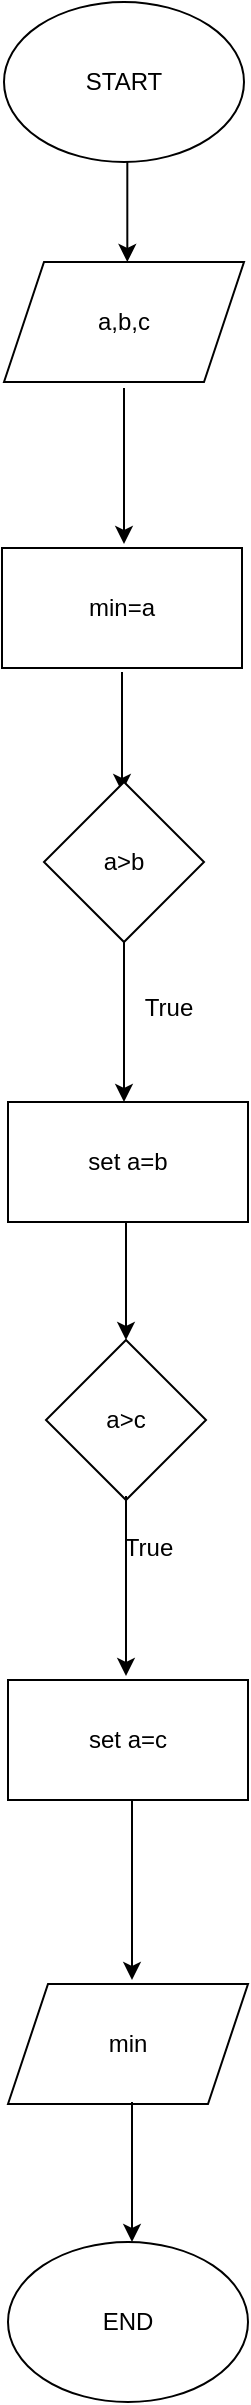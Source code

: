 <mxfile version="22.0.8" type="device">
  <diagram name="Trang-1" id="1DVXCoN6GQm44zPS3Nxd">
    <mxGraphModel dx="1050" dy="574" grid="1" gridSize="10" guides="1" tooltips="1" connect="1" arrows="1" fold="1" page="0" pageScale="1" pageWidth="827" pageHeight="1169" math="0" shadow="0">
      <root>
        <mxCell id="0" />
        <mxCell id="1" parent="0" />
        <mxCell id="Z-B5iAWtW-jw6fhLVMX3-1" value="START" style="ellipse;whiteSpace=wrap;html=1;" parent="1" vertex="1">
          <mxGeometry x="348" y="180" width="120" height="80" as="geometry" />
        </mxCell>
        <mxCell id="Z-B5iAWtW-jw6fhLVMX3-2" value="" style="endArrow=classic;html=1;rounded=0;" parent="1" edge="1">
          <mxGeometry width="50" height="50" relative="1" as="geometry">
            <mxPoint x="409.66" y="260" as="sourcePoint" />
            <mxPoint x="409.66" y="310" as="targetPoint" />
          </mxGeometry>
        </mxCell>
        <mxCell id="Z-B5iAWtW-jw6fhLVMX3-5" value="a,b,c" style="shape=parallelogram;perimeter=parallelogramPerimeter;whiteSpace=wrap;html=1;fixedSize=1;" parent="1" vertex="1">
          <mxGeometry x="348" y="310" width="120" height="60" as="geometry" />
        </mxCell>
        <mxCell id="Z-B5iAWtW-jw6fhLVMX3-6" value="" style="endArrow=classic;html=1;rounded=0;entryX=0.25;entryY=1;entryDx=0;entryDy=0;" parent="1" edge="1">
          <mxGeometry width="50" height="50" relative="1" as="geometry">
            <mxPoint x="408" y="373" as="sourcePoint" />
            <mxPoint x="408" y="451" as="targetPoint" />
          </mxGeometry>
        </mxCell>
        <mxCell id="Z-B5iAWtW-jw6fhLVMX3-8" value="" style="endArrow=classic;html=1;rounded=0;" parent="1" edge="1">
          <mxGeometry width="50" height="50" relative="1" as="geometry">
            <mxPoint x="407" y="515" as="sourcePoint" />
            <mxPoint x="407" y="575" as="targetPoint" />
          </mxGeometry>
        </mxCell>
        <mxCell id="Z-B5iAWtW-jw6fhLVMX3-9" value="a&amp;gt;b" style="rhombus;whiteSpace=wrap;html=1;" parent="1" vertex="1">
          <mxGeometry x="368" y="570" width="80" height="80" as="geometry" />
        </mxCell>
        <mxCell id="Z-B5iAWtW-jw6fhLVMX3-36" value="END" style="ellipse;whiteSpace=wrap;html=1;" parent="1" vertex="1">
          <mxGeometry x="350" y="1300" width="120" height="80" as="geometry" />
        </mxCell>
        <mxCell id="ydFgWSx_CgifsZ7k3wHh-1" value="min=a" style="rounded=0;whiteSpace=wrap;html=1;" vertex="1" parent="1">
          <mxGeometry x="347" y="453" width="120" height="60" as="geometry" />
        </mxCell>
        <mxCell id="ydFgWSx_CgifsZ7k3wHh-2" value="set a=b" style="rounded=0;whiteSpace=wrap;html=1;" vertex="1" parent="1">
          <mxGeometry x="350" y="730" width="120" height="60" as="geometry" />
        </mxCell>
        <mxCell id="ydFgWSx_CgifsZ7k3wHh-3" value="" style="endArrow=classic;html=1;rounded=0;" edge="1" parent="1">
          <mxGeometry width="50" height="50" relative="1" as="geometry">
            <mxPoint x="408" y="650" as="sourcePoint" />
            <mxPoint x="408" y="730" as="targetPoint" />
          </mxGeometry>
        </mxCell>
        <mxCell id="ydFgWSx_CgifsZ7k3wHh-4" value="True&lt;br&gt;" style="text;html=1;align=center;verticalAlign=middle;resizable=0;points=[];autosize=1;strokeColor=none;fillColor=none;" vertex="1" parent="1">
          <mxGeometry x="405" y="668" width="50" height="30" as="geometry" />
        </mxCell>
        <mxCell id="ydFgWSx_CgifsZ7k3wHh-5" value="" style="endArrow=classic;html=1;rounded=0;" edge="1" parent="1" target="ydFgWSx_CgifsZ7k3wHh-6">
          <mxGeometry width="50" height="50" relative="1" as="geometry">
            <mxPoint x="409" y="790" as="sourcePoint" />
            <mxPoint x="409" y="860" as="targetPoint" />
          </mxGeometry>
        </mxCell>
        <mxCell id="ydFgWSx_CgifsZ7k3wHh-6" value="a&amp;gt;c" style="rhombus;whiteSpace=wrap;html=1;" vertex="1" parent="1">
          <mxGeometry x="369" y="849" width="80" height="80" as="geometry" />
        </mxCell>
        <mxCell id="ydFgWSx_CgifsZ7k3wHh-7" value="" style="endArrow=classic;html=1;rounded=0;" edge="1" parent="1">
          <mxGeometry width="50" height="50" relative="1" as="geometry">
            <mxPoint x="409" y="927" as="sourcePoint" />
            <mxPoint x="409" y="1017" as="targetPoint" />
          </mxGeometry>
        </mxCell>
        <mxCell id="ydFgWSx_CgifsZ7k3wHh-8" value="True&lt;br&gt;" style="text;html=1;align=center;verticalAlign=middle;resizable=0;points=[];autosize=1;strokeColor=none;fillColor=none;" vertex="1" parent="1">
          <mxGeometry x="395" y="938" width="50" height="30" as="geometry" />
        </mxCell>
        <mxCell id="ydFgWSx_CgifsZ7k3wHh-9" value="set a=c" style="rounded=0;whiteSpace=wrap;html=1;" vertex="1" parent="1">
          <mxGeometry x="350" y="1019" width="120" height="60" as="geometry" />
        </mxCell>
        <mxCell id="ydFgWSx_CgifsZ7k3wHh-10" value="" style="endArrow=classic;html=1;rounded=0;" edge="1" parent="1">
          <mxGeometry width="50" height="50" relative="1" as="geometry">
            <mxPoint x="412" y="1079" as="sourcePoint" />
            <mxPoint x="412" y="1169" as="targetPoint" />
          </mxGeometry>
        </mxCell>
        <mxCell id="ydFgWSx_CgifsZ7k3wHh-11" value="min" style="shape=parallelogram;perimeter=parallelogramPerimeter;whiteSpace=wrap;html=1;fixedSize=1;" vertex="1" parent="1">
          <mxGeometry x="350" y="1171" width="120" height="60" as="geometry" />
        </mxCell>
        <mxCell id="ydFgWSx_CgifsZ7k3wHh-12" value="" style="endArrow=classic;html=1;rounded=0;" edge="1" parent="1">
          <mxGeometry width="50" height="50" relative="1" as="geometry">
            <mxPoint x="412" y="1230" as="sourcePoint" />
            <mxPoint x="412" y="1300" as="targetPoint" />
          </mxGeometry>
        </mxCell>
      </root>
    </mxGraphModel>
  </diagram>
</mxfile>
